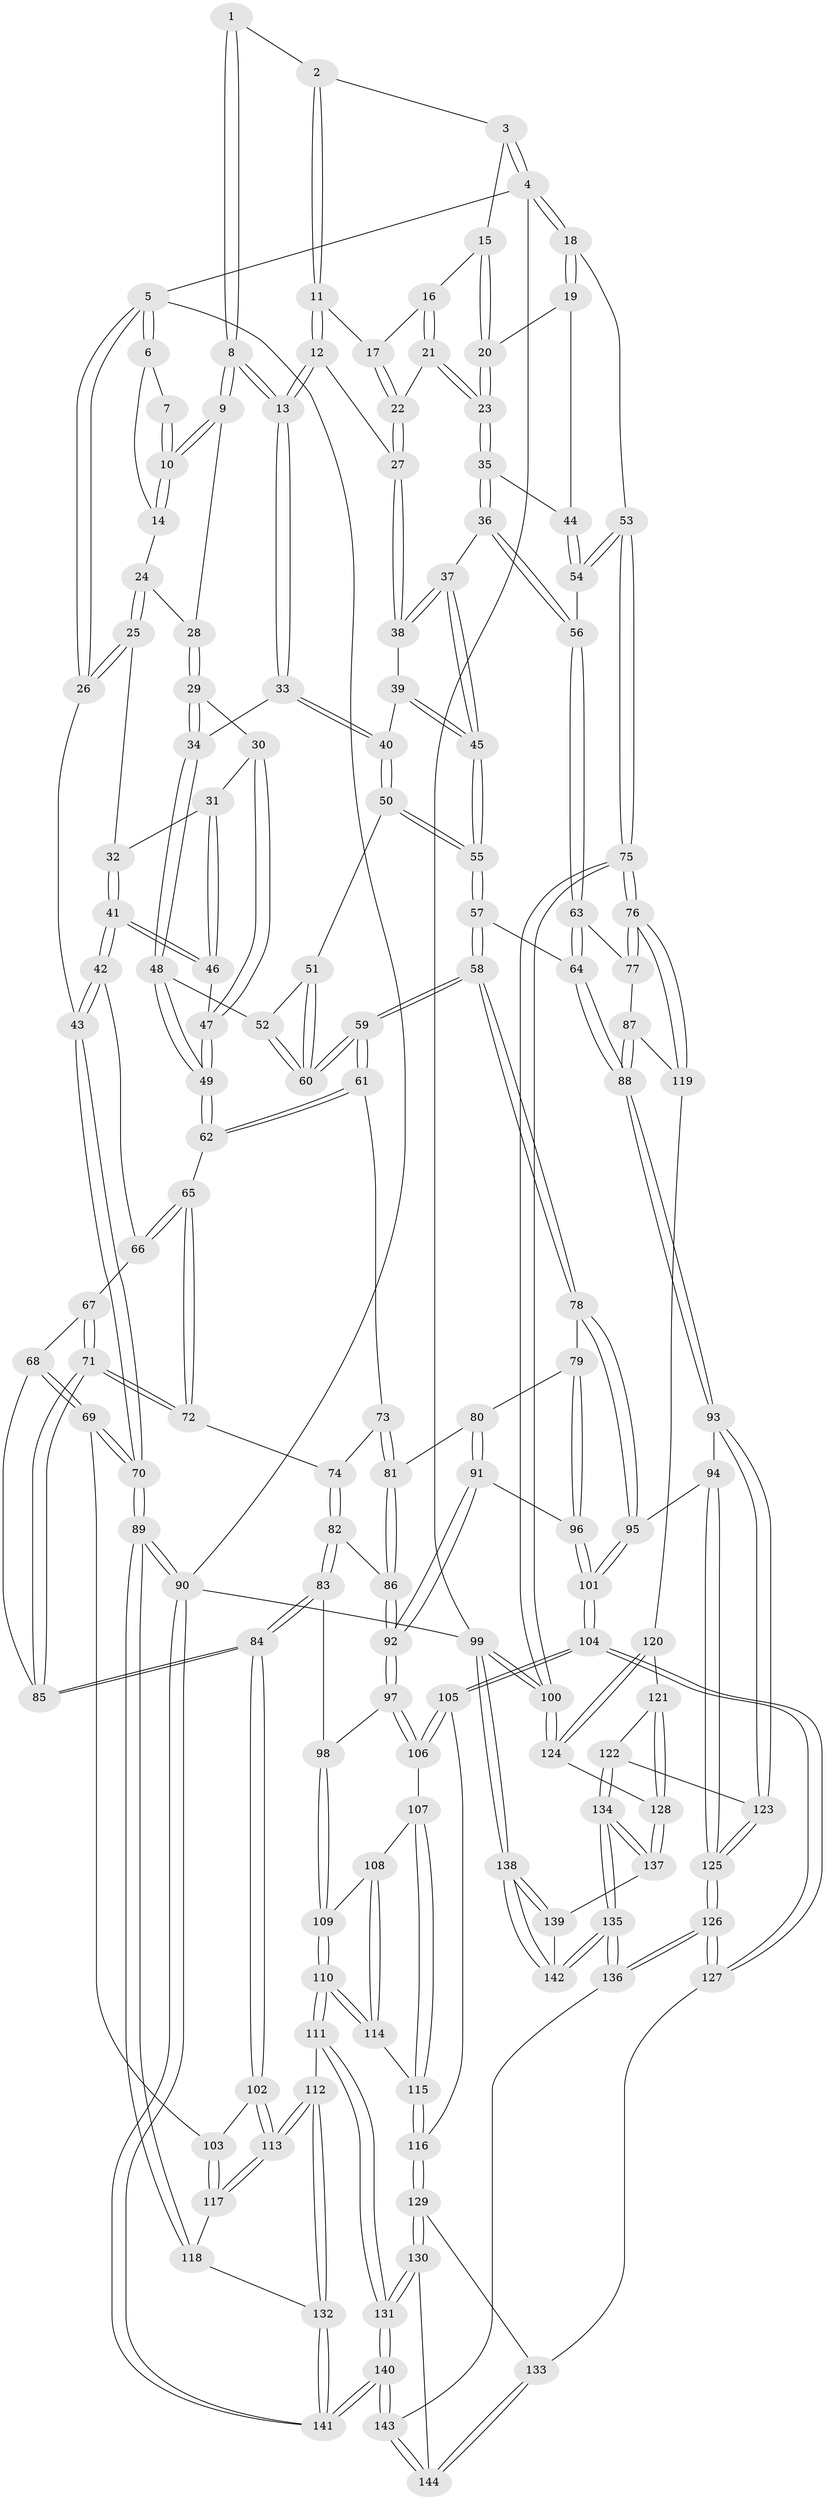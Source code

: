 // Generated by graph-tools (version 1.1) at 2025/17/03/09/25 04:17:14]
// undirected, 144 vertices, 357 edges
graph export_dot {
graph [start="1"]
  node [color=gray90,style=filled];
  1 [pos="+0.5891810299958165+0"];
  2 [pos="+0.636478340967107+0"];
  3 [pos="+0.8793486575641033+0"];
  4 [pos="+1+0"];
  5 [pos="+0+0"];
  6 [pos="+0.18068146207493915+0"];
  7 [pos="+0.4916217624380444+0"];
  8 [pos="+0.535008215489545+0.14121319119703096"];
  9 [pos="+0.46132979730215257+0.09445214207420176"];
  10 [pos="+0.4562204080099885+0.07208889760383533"];
  11 [pos="+0.6142659364462144+0.06187011760567342"];
  12 [pos="+0.5830681663539464+0.12702996821304607"];
  13 [pos="+0.5397527775484025+0.14459556244271912"];
  14 [pos="+0.2633030995640779+0"];
  15 [pos="+0.8651037121251715+0"];
  16 [pos="+0.7786819601993678+0"];
  17 [pos="+0.7198448368207825+0.05941683430363065"];
  18 [pos="+1+0.16258486049635867"];
  19 [pos="+1+0.1694511810732772"];
  20 [pos="+0.9139296843928008+0.13716398524210074"];
  21 [pos="+0.7804699496585124+0.10710465233806615"];
  22 [pos="+0.691762425611935+0.15444256011113452"];
  23 [pos="+0.846913403095947+0.20655516316272315"];
  24 [pos="+0.2610873268813534+0.06435867845251445"];
  25 [pos="+0.22606335080387008+0.13377010442004472"];
  26 [pos="+0+0"];
  27 [pos="+0.6879381103561633+0.16036187423656137"];
  28 [pos="+0.39461349922609784+0.13517201329556489"];
  29 [pos="+0.36468415841230106+0.19324209984541407"];
  30 [pos="+0.32814877684271465+0.2169612948584483"];
  31 [pos="+0.32312491182046255+0.21529456699269137"];
  32 [pos="+0.22908181491937224+0.16351027173499527"];
  33 [pos="+0.5340818811363517+0.2167241127546643"];
  34 [pos="+0.4441922518582479+0.2494073954701703"];
  35 [pos="+0.8391991149793081+0.2223979418977868"];
  36 [pos="+0.7903593291643259+0.2670570432478647"];
  37 [pos="+0.7565269817559359+0.2694526245336898"];
  38 [pos="+0.6968477619242082+0.1753945098872694"];
  39 [pos="+0.5998141695442702+0.2421557574440449"];
  40 [pos="+0.5421703249145396+0.2340132543231156"];
  41 [pos="+0.12100005318440775+0.30186609729254593"];
  42 [pos="+0.10203691968012578+0.31355315999068345"];
  43 [pos="+0+0.2171627315912276"];
  44 [pos="+0.9543510007637888+0.27989448600576244"];
  45 [pos="+0.7533200389371612+0.2720456974157279"];
  46 [pos="+0.21653350359205548+0.3018726228228915"];
  47 [pos="+0.3425805714602917+0.3295307972010679"];
  48 [pos="+0.4163523448047768+0.3077230734249565"];
  49 [pos="+0.34982891177924613+0.34009594376678953"];
  50 [pos="+0.5459006160617832+0.2708692120058837"];
  51 [pos="+0.5156001211401945+0.29500167837252766"];
  52 [pos="+0.43126076501384447+0.3140253777892806"];
  53 [pos="+1+0.3807671666578813"];
  54 [pos="+1+0.3760232599439822"];
  55 [pos="+0.6312798944162991+0.42974450250222607"];
  56 [pos="+0.8958721712077883+0.4234149657780066"];
  57 [pos="+0.6241278576722572+0.46457130491704807"];
  58 [pos="+0.5967776625872622+0.4793411324614874"];
  59 [pos="+0.49905814527087067+0.45294338595385997"];
  60 [pos="+0.47521911968455927+0.35000636584937317"];
  61 [pos="+0.468089942838379+0.4540496437851143"];
  62 [pos="+0.34868079552349696+0.3995479272063432"];
  63 [pos="+0.8835673785038118+0.452572091413106"];
  64 [pos="+0.681766335393421+0.49346552875662264"];
  65 [pos="+0.30223348371496955+0.4376404685831322"];
  66 [pos="+0.12500527962265173+0.3562390954455596"];
  67 [pos="+0.1260165881528082+0.38746120208328644"];
  68 [pos="+0.10377165233264114+0.5001943454772255"];
  69 [pos="+0+0.6056827583264978"];
  70 [pos="+0+0.5941004861915574"];
  71 [pos="+0.22697423962548818+0.5270100878986956"];
  72 [pos="+0.29919010673057933+0.4504033206086729"];
  73 [pos="+0.4361853160505318+0.49626514247095593"];
  74 [pos="+0.33325485336866867+0.5142228137296657"];
  75 [pos="+1+0.6674093393438192"];
  76 [pos="+1+0.6452411233789075"];
  77 [pos="+0.8846014320316664+0.45597239011858476"];
  78 [pos="+0.575275865708146+0.5395488856617947"];
  79 [pos="+0.5020590200580198+0.5821579383014343"];
  80 [pos="+0.4416938590206144+0.5928979922386388"];
  81 [pos="+0.3930283839488582+0.57121753746281"];
  82 [pos="+0.3563402528320531+0.5814246251358637"];
  83 [pos="+0.254661756721745+0.6571182822192942"];
  84 [pos="+0.2129325005591775+0.6522421558957916"];
  85 [pos="+0.20407112985024248+0.5804734485538952"];
  86 [pos="+0.362995359404035+0.5815688925941201"];
  87 [pos="+0.8352158091315472+0.6721733632004002"];
  88 [pos="+0.7925473500511755+0.68187952789506"];
  89 [pos="+0+1"];
  90 [pos="+0+1"];
  91 [pos="+0.4383723803013466+0.6692622613909633"];
  92 [pos="+0.4207847239464152+0.675783439433292"];
  93 [pos="+0.7703617733029481+0.7088589978263321"];
  94 [pos="+0.5970065690390933+0.7252612386814205"];
  95 [pos="+0.5882240527065735+0.7230263596681415"];
  96 [pos="+0.46659848725119735+0.6726400489977455"];
  97 [pos="+0.4001688207933669+0.6992521380010169"];
  98 [pos="+0.2652125888643532+0.6659966036513032"];
  99 [pos="+1+1"];
  100 [pos="+1+0.7873854069188161"];
  101 [pos="+0.5638420460732656+0.7364307105758184"];
  102 [pos="+0.20122871019444752+0.6612316131798143"];
  103 [pos="+0.09461622991944715+0.683947815670065"];
  104 [pos="+0.5138685724320537+0.8000356815631902"];
  105 [pos="+0.4384503473088497+0.7773034023720236"];
  106 [pos="+0.40790744055923817+0.7467110030516576"];
  107 [pos="+0.38616557927312334+0.7543997188511882"];
  108 [pos="+0.36005876357077676+0.7592360021918959"];
  109 [pos="+0.29038806587450383+0.7133352441761563"];
  110 [pos="+0.3103429907527322+0.8242458935124006"];
  111 [pos="+0.25314732779053656+0.8645454223920662"];
  112 [pos="+0.21509603086069376+0.8408871613153015"];
  113 [pos="+0.2150723729128703+0.840821131860554"];
  114 [pos="+0.3226850044385026+0.8235905255790164"];
  115 [pos="+0.353522955392233+0.8326462875967514"];
  116 [pos="+0.3670064476887814+0.8384468481461439"];
  117 [pos="+0.08451606919888387+0.779465750265625"];
  118 [pos="+0.06801091648826443+0.8156775232714967"];
  119 [pos="+0.8898228461749368+0.6828746032409136"];
  120 [pos="+0.9007792299602567+0.733006841373336"];
  121 [pos="+0.9067942366794686+0.8086062534794433"];
  122 [pos="+0.8410034754020097+0.8590338215077501"];
  123 [pos="+0.7744859564503351+0.8117626109764404"];
  124 [pos="+1+0.853622017480274"];
  125 [pos="+0.6879408883570314+0.9108962633890509"];
  126 [pos="+0.6737766794738922+0.9513225147662007"];
  127 [pos="+0.5127151729901408+0.8461021892934689"];
  128 [pos="+0.9886504729628565+0.8626547733630723"];
  129 [pos="+0.40724566893509306+0.909581875705649"];
  130 [pos="+0.29844397925391347+1"];
  131 [pos="+0.2927634659498355+1"];
  132 [pos="+0.12459579756010677+0.8900392880282123"];
  133 [pos="+0.4724342867311503+0.8978273024488332"];
  134 [pos="+0.8739870554846549+0.9259676005639065"];
  135 [pos="+0.7532840292266753+1"];
  136 [pos="+0.7104367950730966+1"];
  137 [pos="+0.9513117575147914+0.8973144129270748"];
  138 [pos="+1+1"];
  139 [pos="+0.955801650123696+0.909273276957743"];
  140 [pos="+0.2222528593726769+1"];
  141 [pos="+0+1"];
  142 [pos="+0.9986501160020005+1"];
  143 [pos="+0.6287829034934098+1"];
  144 [pos="+0.49778338943939443+0.9673171176149309"];
  1 -- 2;
  1 -- 8;
  1 -- 8;
  2 -- 3;
  2 -- 11;
  2 -- 11;
  3 -- 4;
  3 -- 4;
  3 -- 15;
  4 -- 5;
  4 -- 18;
  4 -- 18;
  4 -- 99;
  5 -- 6;
  5 -- 6;
  5 -- 26;
  5 -- 26;
  5 -- 90;
  6 -- 7;
  6 -- 14;
  7 -- 10;
  7 -- 10;
  8 -- 9;
  8 -- 9;
  8 -- 13;
  8 -- 13;
  9 -- 10;
  9 -- 10;
  9 -- 28;
  10 -- 14;
  10 -- 14;
  11 -- 12;
  11 -- 12;
  11 -- 17;
  12 -- 13;
  12 -- 13;
  12 -- 27;
  13 -- 33;
  13 -- 33;
  14 -- 24;
  15 -- 16;
  15 -- 20;
  15 -- 20;
  16 -- 17;
  16 -- 21;
  16 -- 21;
  17 -- 22;
  17 -- 22;
  18 -- 19;
  18 -- 19;
  18 -- 53;
  19 -- 20;
  19 -- 44;
  20 -- 23;
  20 -- 23;
  21 -- 22;
  21 -- 23;
  21 -- 23;
  22 -- 27;
  22 -- 27;
  23 -- 35;
  23 -- 35;
  24 -- 25;
  24 -- 25;
  24 -- 28;
  25 -- 26;
  25 -- 26;
  25 -- 32;
  26 -- 43;
  27 -- 38;
  27 -- 38;
  28 -- 29;
  28 -- 29;
  29 -- 30;
  29 -- 34;
  29 -- 34;
  30 -- 31;
  30 -- 47;
  30 -- 47;
  31 -- 32;
  31 -- 46;
  31 -- 46;
  32 -- 41;
  32 -- 41;
  33 -- 34;
  33 -- 40;
  33 -- 40;
  34 -- 48;
  34 -- 48;
  35 -- 36;
  35 -- 36;
  35 -- 44;
  36 -- 37;
  36 -- 56;
  36 -- 56;
  37 -- 38;
  37 -- 38;
  37 -- 45;
  37 -- 45;
  38 -- 39;
  39 -- 40;
  39 -- 45;
  39 -- 45;
  40 -- 50;
  40 -- 50;
  41 -- 42;
  41 -- 42;
  41 -- 46;
  41 -- 46;
  42 -- 43;
  42 -- 43;
  42 -- 66;
  43 -- 70;
  43 -- 70;
  44 -- 54;
  44 -- 54;
  45 -- 55;
  45 -- 55;
  46 -- 47;
  47 -- 49;
  47 -- 49;
  48 -- 49;
  48 -- 49;
  48 -- 52;
  49 -- 62;
  49 -- 62;
  50 -- 51;
  50 -- 55;
  50 -- 55;
  51 -- 52;
  51 -- 60;
  51 -- 60;
  52 -- 60;
  52 -- 60;
  53 -- 54;
  53 -- 54;
  53 -- 75;
  53 -- 75;
  54 -- 56;
  55 -- 57;
  55 -- 57;
  56 -- 63;
  56 -- 63;
  57 -- 58;
  57 -- 58;
  57 -- 64;
  58 -- 59;
  58 -- 59;
  58 -- 78;
  58 -- 78;
  59 -- 60;
  59 -- 60;
  59 -- 61;
  59 -- 61;
  61 -- 62;
  61 -- 62;
  61 -- 73;
  62 -- 65;
  63 -- 64;
  63 -- 64;
  63 -- 77;
  64 -- 88;
  64 -- 88;
  65 -- 66;
  65 -- 66;
  65 -- 72;
  65 -- 72;
  66 -- 67;
  67 -- 68;
  67 -- 71;
  67 -- 71;
  68 -- 69;
  68 -- 69;
  68 -- 85;
  69 -- 70;
  69 -- 70;
  69 -- 103;
  70 -- 89;
  70 -- 89;
  71 -- 72;
  71 -- 72;
  71 -- 85;
  71 -- 85;
  72 -- 74;
  73 -- 74;
  73 -- 81;
  73 -- 81;
  74 -- 82;
  74 -- 82;
  75 -- 76;
  75 -- 76;
  75 -- 100;
  75 -- 100;
  76 -- 77;
  76 -- 77;
  76 -- 119;
  76 -- 119;
  77 -- 87;
  78 -- 79;
  78 -- 95;
  78 -- 95;
  79 -- 80;
  79 -- 96;
  79 -- 96;
  80 -- 81;
  80 -- 91;
  80 -- 91;
  81 -- 86;
  81 -- 86;
  82 -- 83;
  82 -- 83;
  82 -- 86;
  83 -- 84;
  83 -- 84;
  83 -- 98;
  84 -- 85;
  84 -- 85;
  84 -- 102;
  84 -- 102;
  86 -- 92;
  86 -- 92;
  87 -- 88;
  87 -- 88;
  87 -- 119;
  88 -- 93;
  88 -- 93;
  89 -- 90;
  89 -- 90;
  89 -- 118;
  89 -- 118;
  90 -- 141;
  90 -- 141;
  90 -- 99;
  91 -- 92;
  91 -- 92;
  91 -- 96;
  92 -- 97;
  92 -- 97;
  93 -- 94;
  93 -- 123;
  93 -- 123;
  94 -- 95;
  94 -- 125;
  94 -- 125;
  95 -- 101;
  95 -- 101;
  96 -- 101;
  96 -- 101;
  97 -- 98;
  97 -- 106;
  97 -- 106;
  98 -- 109;
  98 -- 109;
  99 -- 100;
  99 -- 100;
  99 -- 138;
  99 -- 138;
  100 -- 124;
  100 -- 124;
  101 -- 104;
  101 -- 104;
  102 -- 103;
  102 -- 113;
  102 -- 113;
  103 -- 117;
  103 -- 117;
  104 -- 105;
  104 -- 105;
  104 -- 127;
  104 -- 127;
  105 -- 106;
  105 -- 106;
  105 -- 116;
  106 -- 107;
  107 -- 108;
  107 -- 115;
  107 -- 115;
  108 -- 109;
  108 -- 114;
  108 -- 114;
  109 -- 110;
  109 -- 110;
  110 -- 111;
  110 -- 111;
  110 -- 114;
  110 -- 114;
  111 -- 112;
  111 -- 131;
  111 -- 131;
  112 -- 113;
  112 -- 113;
  112 -- 132;
  112 -- 132;
  113 -- 117;
  113 -- 117;
  114 -- 115;
  115 -- 116;
  115 -- 116;
  116 -- 129;
  116 -- 129;
  117 -- 118;
  118 -- 132;
  119 -- 120;
  120 -- 121;
  120 -- 124;
  120 -- 124;
  121 -- 122;
  121 -- 128;
  121 -- 128;
  122 -- 123;
  122 -- 134;
  122 -- 134;
  123 -- 125;
  123 -- 125;
  124 -- 128;
  125 -- 126;
  125 -- 126;
  126 -- 127;
  126 -- 127;
  126 -- 136;
  126 -- 136;
  127 -- 133;
  128 -- 137;
  128 -- 137;
  129 -- 130;
  129 -- 130;
  129 -- 133;
  130 -- 131;
  130 -- 131;
  130 -- 144;
  131 -- 140;
  131 -- 140;
  132 -- 141;
  132 -- 141;
  133 -- 144;
  133 -- 144;
  134 -- 135;
  134 -- 135;
  134 -- 137;
  134 -- 137;
  135 -- 136;
  135 -- 136;
  135 -- 142;
  135 -- 142;
  136 -- 143;
  137 -- 139;
  138 -- 139;
  138 -- 139;
  138 -- 142;
  138 -- 142;
  139 -- 142;
  140 -- 141;
  140 -- 141;
  140 -- 143;
  140 -- 143;
  143 -- 144;
  143 -- 144;
}
